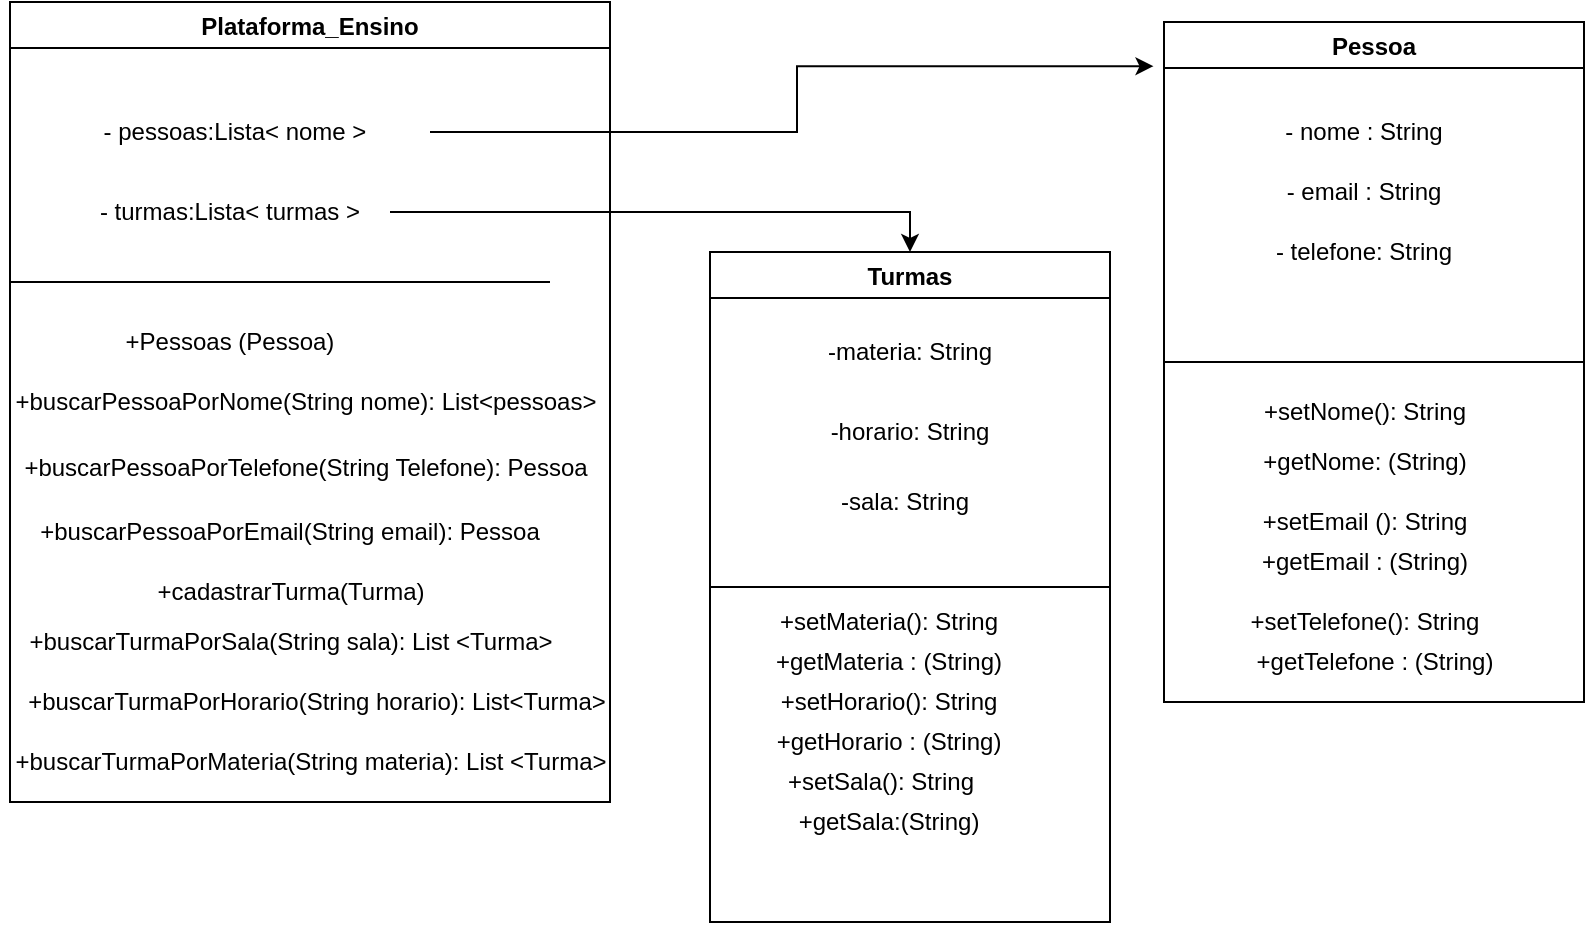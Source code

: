 <mxfile version="17.1.3" type="github">
  <diagram id="-t7eZelU3IxGABOgwKmu" name="Page-1">
    <mxGraphModel dx="741" dy="461" grid="1" gridSize="10" guides="1" tooltips="1" connect="1" arrows="1" fold="1" page="1" pageScale="1" pageWidth="827" pageHeight="1169" math="0" shadow="0">
      <root>
        <mxCell id="0" />
        <mxCell id="1" parent="0" />
        <mxCell id="QJkptyXSdFllFcenwYrm-1" value="Pessoa" style="swimlane;" parent="1" vertex="1">
          <mxGeometry x="617" y="370" width="210" height="340" as="geometry" />
        </mxCell>
        <mxCell id="gfg0ddif03EMCMckq925-9" value="- nome : String" style="text;html=1;strokeColor=none;fillColor=none;align=center;verticalAlign=middle;whiteSpace=wrap;rounded=0;" parent="QJkptyXSdFllFcenwYrm-1" vertex="1">
          <mxGeometry x="10" y="40" width="180" height="30" as="geometry" />
        </mxCell>
        <mxCell id="gfg0ddif03EMCMckq925-10" value="- email : String" style="text;html=1;strokeColor=none;fillColor=none;align=center;verticalAlign=middle;whiteSpace=wrap;rounded=0;" parent="QJkptyXSdFllFcenwYrm-1" vertex="1">
          <mxGeometry x="30" y="70" width="140" height="30" as="geometry" />
        </mxCell>
        <mxCell id="gfg0ddif03EMCMckq925-11" value="- telefone: String" style="text;html=1;strokeColor=none;fillColor=none;align=center;verticalAlign=middle;whiteSpace=wrap;rounded=0;" parent="QJkptyXSdFllFcenwYrm-1" vertex="1">
          <mxGeometry y="100" width="200" height="30" as="geometry" />
        </mxCell>
        <mxCell id="mYwKcbZ6TMdc5Nefc8mu-5" value="" style="endArrow=none;html=1;rounded=0;" parent="QJkptyXSdFllFcenwYrm-1" edge="1">
          <mxGeometry width="50" height="50" relative="1" as="geometry">
            <mxPoint y="170" as="sourcePoint" />
            <mxPoint x="210" y="170" as="targetPoint" />
          </mxGeometry>
        </mxCell>
        <mxCell id="mYwKcbZ6TMdc5Nefc8mu-6" value="+setNome(): String" style="text;html=1;align=center;verticalAlign=middle;resizable=0;points=[];autosize=1;strokeColor=none;fillColor=none;" parent="QJkptyXSdFllFcenwYrm-1" vertex="1">
          <mxGeometry x="40" y="185" width="120" height="20" as="geometry" />
        </mxCell>
        <mxCell id="mYwKcbZ6TMdc5Nefc8mu-7" value="+getNome: (String)" style="text;html=1;align=center;verticalAlign=middle;resizable=0;points=[];autosize=1;strokeColor=none;fillColor=none;" parent="QJkptyXSdFllFcenwYrm-1" vertex="1">
          <mxGeometry x="40" y="210" width="120" height="20" as="geometry" />
        </mxCell>
        <mxCell id="mYwKcbZ6TMdc5Nefc8mu-8" value="+setEmail (): String" style="text;html=1;align=center;verticalAlign=middle;resizable=0;points=[];autosize=1;strokeColor=none;fillColor=none;" parent="QJkptyXSdFllFcenwYrm-1" vertex="1">
          <mxGeometry x="40" y="240" width="120" height="20" as="geometry" />
        </mxCell>
        <mxCell id="mYwKcbZ6TMdc5Nefc8mu-9" value="+getEmail : (String)" style="text;html=1;align=center;verticalAlign=middle;resizable=0;points=[];autosize=1;strokeColor=none;fillColor=none;" parent="QJkptyXSdFllFcenwYrm-1" vertex="1">
          <mxGeometry x="40" y="260" width="120" height="20" as="geometry" />
        </mxCell>
        <mxCell id="mYwKcbZ6TMdc5Nefc8mu-11" value="+getTelefone : (String)" style="text;html=1;align=center;verticalAlign=middle;resizable=0;points=[];autosize=1;strokeColor=none;fillColor=none;" parent="QJkptyXSdFllFcenwYrm-1" vertex="1">
          <mxGeometry x="35" y="310" width="140" height="20" as="geometry" />
        </mxCell>
        <mxCell id="mYwKcbZ6TMdc5Nefc8mu-10" value="+setTelefone(): String" style="text;html=1;align=center;verticalAlign=middle;resizable=0;points=[];autosize=1;strokeColor=none;fillColor=none;" parent="QJkptyXSdFllFcenwYrm-1" vertex="1">
          <mxGeometry x="35" y="290" width="130" height="20" as="geometry" />
        </mxCell>
        <mxCell id="QJkptyXSdFllFcenwYrm-3" value="Turmas" style="swimlane;" parent="1" vertex="1">
          <mxGeometry x="390" y="485" width="200" height="335" as="geometry" />
        </mxCell>
        <mxCell id="gfg0ddif03EMCMckq925-14" value="-materia: String" style="text;html=1;strokeColor=none;fillColor=none;align=center;verticalAlign=middle;whiteSpace=wrap;rounded=0;" parent="QJkptyXSdFllFcenwYrm-3" vertex="1">
          <mxGeometry x="15" y="25" width="170" height="50" as="geometry" />
        </mxCell>
        <mxCell id="gfg0ddif03EMCMckq925-15" value="-horario: String" style="text;html=1;strokeColor=none;fillColor=none;align=center;verticalAlign=middle;whiteSpace=wrap;rounded=0;" parent="QJkptyXSdFllFcenwYrm-3" vertex="1">
          <mxGeometry x="30" y="65" width="140" height="50" as="geometry" />
        </mxCell>
        <mxCell id="gfg0ddif03EMCMckq925-16" value="-sala: String" style="text;html=1;strokeColor=none;fillColor=none;align=center;verticalAlign=middle;whiteSpace=wrap;rounded=0;" parent="QJkptyXSdFllFcenwYrm-3" vertex="1">
          <mxGeometry x="15" y="105" width="165" height="40" as="geometry" />
        </mxCell>
        <mxCell id="mYwKcbZ6TMdc5Nefc8mu-21" value="+setMateria(): String" style="text;html=1;align=center;verticalAlign=middle;resizable=0;points=[];autosize=1;strokeColor=none;fillColor=none;" parent="QJkptyXSdFllFcenwYrm-3" vertex="1">
          <mxGeometry x="24" y="175" width="130" height="20" as="geometry" />
        </mxCell>
        <mxCell id="mYwKcbZ6TMdc5Nefc8mu-22" value="+getMateria : (String)" style="text;html=1;align=center;verticalAlign=middle;resizable=0;points=[];autosize=1;strokeColor=none;fillColor=none;" parent="QJkptyXSdFllFcenwYrm-3" vertex="1">
          <mxGeometry x="24" y="195" width="130" height="20" as="geometry" />
        </mxCell>
        <mxCell id="mYwKcbZ6TMdc5Nefc8mu-24" value="+getHorario : (String)" style="text;html=1;align=center;verticalAlign=middle;resizable=0;points=[];autosize=1;strokeColor=none;fillColor=none;" parent="QJkptyXSdFllFcenwYrm-3" vertex="1">
          <mxGeometry x="24" y="235" width="130" height="20" as="geometry" />
        </mxCell>
        <mxCell id="mYwKcbZ6TMdc5Nefc8mu-23" value="+setHorario(): String" style="text;html=1;align=center;verticalAlign=middle;resizable=0;points=[];autosize=1;strokeColor=none;fillColor=none;" parent="QJkptyXSdFllFcenwYrm-3" vertex="1">
          <mxGeometry x="24" y="215" width="130" height="20" as="geometry" />
        </mxCell>
        <mxCell id="mYwKcbZ6TMdc5Nefc8mu-25" value="+setSala(): String" style="text;html=1;align=center;verticalAlign=middle;resizable=0;points=[];autosize=1;strokeColor=none;fillColor=none;" parent="QJkptyXSdFllFcenwYrm-3" vertex="1">
          <mxGeometry x="30" y="255" width="110" height="20" as="geometry" />
        </mxCell>
        <mxCell id="mYwKcbZ6TMdc5Nefc8mu-26" value="+getSala:(String)" style="text;html=1;align=center;verticalAlign=middle;resizable=0;points=[];autosize=1;strokeColor=none;fillColor=none;" parent="QJkptyXSdFllFcenwYrm-3" vertex="1">
          <mxGeometry x="34" y="275" width="110" height="20" as="geometry" />
        </mxCell>
        <mxCell id="QJkptyXSdFllFcenwYrm-4" value="Plataforma_Ensino" style="swimlane;" parent="1" vertex="1">
          <mxGeometry x="40" y="360" width="300" height="400" as="geometry" />
        </mxCell>
        <mxCell id="gfg0ddif03EMCMckq925-1" value="- pessoas:Lista&amp;lt; nome &amp;gt;" style="text;html=1;strokeColor=none;fillColor=none;align=center;verticalAlign=middle;whiteSpace=wrap;rounded=0;" parent="QJkptyXSdFllFcenwYrm-4" vertex="1">
          <mxGeometry x="15" y="50" width="195" height="30" as="geometry" />
        </mxCell>
        <mxCell id="gfg0ddif03EMCMckq925-2" value="- turmas:Lista&amp;lt; turmas&amp;nbsp;&amp;gt;" style="text;html=1;strokeColor=none;fillColor=none;align=center;verticalAlign=middle;whiteSpace=wrap;rounded=0;" parent="QJkptyXSdFllFcenwYrm-4" vertex="1">
          <mxGeometry x="30" y="90" width="160" height="30" as="geometry" />
        </mxCell>
        <mxCell id="gfg0ddif03EMCMckq925-3" value="" style="endArrow=none;html=1;rounded=0;" parent="QJkptyXSdFllFcenwYrm-4" edge="1">
          <mxGeometry width="50" height="50" relative="1" as="geometry">
            <mxPoint y="140" as="sourcePoint" />
            <mxPoint x="270" y="140" as="targetPoint" />
          </mxGeometry>
        </mxCell>
        <mxCell id="gfg0ddif03EMCMckq925-4" value="+Pessoas (Pessoa)" style="text;html=1;strokeColor=none;fillColor=none;align=center;verticalAlign=middle;whiteSpace=wrap;rounded=0;" parent="QJkptyXSdFllFcenwYrm-4" vertex="1">
          <mxGeometry x="15" y="150" width="190" height="40" as="geometry" />
        </mxCell>
        <mxCell id="gfg0ddif03EMCMckq925-5" value="+buscarPessoaPorNome(String nome): List&amp;lt;pessoas&amp;gt;" style="text;html=1;strokeColor=none;fillColor=none;align=center;verticalAlign=middle;whiteSpace=wrap;rounded=0;" parent="QJkptyXSdFllFcenwYrm-4" vertex="1">
          <mxGeometry x="-2" y="180" width="300" height="40" as="geometry" />
        </mxCell>
        <mxCell id="gfg0ddif03EMCMckq925-6" value="+buscarPessoaPorTelefone(String Telefone): Pessoa" style="text;html=1;strokeColor=none;fillColor=none;align=center;verticalAlign=middle;whiteSpace=wrap;rounded=0;" parent="QJkptyXSdFllFcenwYrm-4" vertex="1">
          <mxGeometry x="6" y="220" width="284" height="25" as="geometry" />
        </mxCell>
        <mxCell id="gfg0ddif03EMCMckq925-7" value="+buscarPessoaPorEmail(String email): Pessoa" style="text;html=1;strokeColor=none;fillColor=none;align=center;verticalAlign=middle;whiteSpace=wrap;rounded=0;" parent="QJkptyXSdFllFcenwYrm-4" vertex="1">
          <mxGeometry x="3" y="245" width="274" height="40" as="geometry" />
        </mxCell>
        <mxCell id="mYwKcbZ6TMdc5Nefc8mu-16" value="+cadastrarTurma(Turma)" style="text;html=1;align=center;verticalAlign=middle;resizable=0;points=[];autosize=1;strokeColor=none;fillColor=none;" parent="QJkptyXSdFllFcenwYrm-4" vertex="1">
          <mxGeometry x="65" y="285" width="150" height="20" as="geometry" />
        </mxCell>
        <mxCell id="mYwKcbZ6TMdc5Nefc8mu-17" value="+buscarTurmaPorSala(String sala): List &amp;lt;Turma&amp;gt;" style="text;html=1;align=center;verticalAlign=middle;resizable=0;points=[];autosize=1;strokeColor=none;fillColor=none;" parent="QJkptyXSdFllFcenwYrm-4" vertex="1">
          <mxGeometry y="310" width="280" height="20" as="geometry" />
        </mxCell>
        <mxCell id="mYwKcbZ6TMdc5Nefc8mu-18" value="+buscarTurmaPorHorario(String horario): List&amp;lt;Turma&amp;gt;" style="text;html=1;align=center;verticalAlign=middle;resizable=0;points=[];autosize=1;strokeColor=none;fillColor=none;" parent="QJkptyXSdFllFcenwYrm-4" vertex="1">
          <mxGeometry x="3" y="340" width="300" height="20" as="geometry" />
        </mxCell>
        <mxCell id="mYwKcbZ6TMdc5Nefc8mu-19" value="+buscarTurmaPorMateria(String materia): List &amp;lt;Turma&amp;gt;" style="text;html=1;align=center;verticalAlign=middle;resizable=0;points=[];autosize=1;strokeColor=none;fillColor=none;" parent="QJkptyXSdFllFcenwYrm-4" vertex="1">
          <mxGeometry x="-5" y="370" width="310" height="20" as="geometry" />
        </mxCell>
        <mxCell id="gfg0ddif03EMCMckq925-23" style="edgeStyle=orthogonalEdgeStyle;rounded=0;orthogonalLoop=1;jettySize=auto;html=1;" parent="1" source="gfg0ddif03EMCMckq925-2" target="QJkptyXSdFllFcenwYrm-3" edge="1">
          <mxGeometry relative="1" as="geometry" />
        </mxCell>
        <mxCell id="gfg0ddif03EMCMckq925-25" style="edgeStyle=orthogonalEdgeStyle;rounded=0;orthogonalLoop=1;jettySize=auto;html=1;entryX=-0.025;entryY=0.065;entryDx=0;entryDy=0;entryPerimeter=0;" parent="1" source="gfg0ddif03EMCMckq925-1" target="QJkptyXSdFllFcenwYrm-1" edge="1">
          <mxGeometry relative="1" as="geometry" />
        </mxCell>
        <mxCell id="mYwKcbZ6TMdc5Nefc8mu-14" value="" style="endArrow=none;html=1;rounded=0;entryX=1;entryY=0.5;entryDx=0;entryDy=0;exitX=0;exitY=0.5;exitDx=0;exitDy=0;" parent="1" source="QJkptyXSdFllFcenwYrm-3" target="QJkptyXSdFllFcenwYrm-3" edge="1">
          <mxGeometry width="50" height="50" relative="1" as="geometry">
            <mxPoint x="364" y="680" as="sourcePoint" />
            <mxPoint x="414" y="630" as="targetPoint" />
          </mxGeometry>
        </mxCell>
      </root>
    </mxGraphModel>
  </diagram>
</mxfile>
